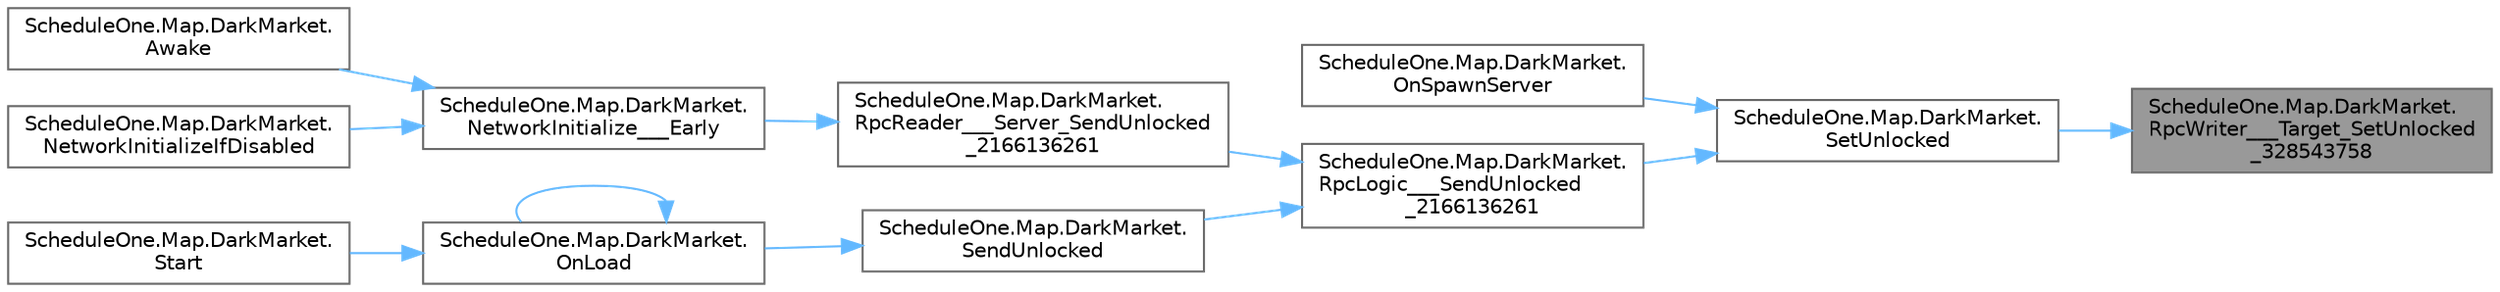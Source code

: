 digraph "ScheduleOne.Map.DarkMarket.RpcWriter___Target_SetUnlocked_328543758"
{
 // LATEX_PDF_SIZE
  bgcolor="transparent";
  edge [fontname=Helvetica,fontsize=10,labelfontname=Helvetica,labelfontsize=10];
  node [fontname=Helvetica,fontsize=10,shape=box,height=0.2,width=0.4];
  rankdir="RL";
  Node1 [id="Node000001",label="ScheduleOne.Map.DarkMarket.\lRpcWriter___Target_SetUnlocked\l_328543758",height=0.2,width=0.4,color="gray40", fillcolor="grey60", style="filled", fontcolor="black",tooltip=" "];
  Node1 -> Node2 [id="edge1_Node000001_Node000002",dir="back",color="steelblue1",style="solid",tooltip=" "];
  Node2 [id="Node000002",label="ScheduleOne.Map.DarkMarket.\lSetUnlocked",height=0.2,width=0.4,color="grey40", fillcolor="white", style="filled",URL="$class_schedule_one_1_1_map_1_1_dark_market.html#ae1f40d3705e4d131930272853b64d8c4",tooltip=" "];
  Node2 -> Node3 [id="edge2_Node000002_Node000003",dir="back",color="steelblue1",style="solid",tooltip=" "];
  Node3 [id="Node000003",label="ScheduleOne.Map.DarkMarket.\lOnSpawnServer",height=0.2,width=0.4,color="grey40", fillcolor="white", style="filled",URL="$class_schedule_one_1_1_map_1_1_dark_market.html#abb949e2c7bc92999500d02de6d214fe6",tooltip=" "];
  Node2 -> Node4 [id="edge3_Node000002_Node000004",dir="back",color="steelblue1",style="solid",tooltip=" "];
  Node4 [id="Node000004",label="ScheduleOne.Map.DarkMarket.\lRpcLogic___SendUnlocked\l_2166136261",height=0.2,width=0.4,color="grey40", fillcolor="white", style="filled",URL="$class_schedule_one_1_1_map_1_1_dark_market.html#a3d10911a1d3adab07eed6a89890adfd9",tooltip=" "];
  Node4 -> Node5 [id="edge4_Node000004_Node000005",dir="back",color="steelblue1",style="solid",tooltip=" "];
  Node5 [id="Node000005",label="ScheduleOne.Map.DarkMarket.\lRpcReader___Server_SendUnlocked\l_2166136261",height=0.2,width=0.4,color="grey40", fillcolor="white", style="filled",URL="$class_schedule_one_1_1_map_1_1_dark_market.html#a38b91066e83e74991ae249c361059742",tooltip=" "];
  Node5 -> Node6 [id="edge5_Node000005_Node000006",dir="back",color="steelblue1",style="solid",tooltip=" "];
  Node6 [id="Node000006",label="ScheduleOne.Map.DarkMarket.\lNetworkInitialize___Early",height=0.2,width=0.4,color="grey40", fillcolor="white", style="filled",URL="$class_schedule_one_1_1_map_1_1_dark_market.html#a163fe4d1c9626d773598a979aebf713f",tooltip=" "];
  Node6 -> Node7 [id="edge6_Node000006_Node000007",dir="back",color="steelblue1",style="solid",tooltip=" "];
  Node7 [id="Node000007",label="ScheduleOne.Map.DarkMarket.\lAwake",height=0.2,width=0.4,color="grey40", fillcolor="white", style="filled",URL="$class_schedule_one_1_1_map_1_1_dark_market.html#a46674abf4aec65f38e7617c56c948e19",tooltip=" "];
  Node6 -> Node8 [id="edge7_Node000006_Node000008",dir="back",color="steelblue1",style="solid",tooltip=" "];
  Node8 [id="Node000008",label="ScheduleOne.Map.DarkMarket.\lNetworkInitializeIfDisabled",height=0.2,width=0.4,color="grey40", fillcolor="white", style="filled",URL="$class_schedule_one_1_1_map_1_1_dark_market.html#a34329172270095e3b37b1999b5b9076f",tooltip=" "];
  Node4 -> Node9 [id="edge8_Node000004_Node000009",dir="back",color="steelblue1",style="solid",tooltip=" "];
  Node9 [id="Node000009",label="ScheduleOne.Map.DarkMarket.\lSendUnlocked",height=0.2,width=0.4,color="grey40", fillcolor="white", style="filled",URL="$class_schedule_one_1_1_map_1_1_dark_market.html#a27582b02e174879960458140340cc3cd",tooltip=" "];
  Node9 -> Node10 [id="edge9_Node000009_Node000010",dir="back",color="steelblue1",style="solid",tooltip=" "];
  Node10 [id="Node000010",label="ScheduleOne.Map.DarkMarket.\lOnLoad",height=0.2,width=0.4,color="grey40", fillcolor="white", style="filled",URL="$class_schedule_one_1_1_map_1_1_dark_market.html#a412f1796c632641b6deb02840e225d65",tooltip=" "];
  Node10 -> Node10 [id="edge10_Node000010_Node000010",dir="back",color="steelblue1",style="solid",tooltip=" "];
  Node10 -> Node11 [id="edge11_Node000010_Node000011",dir="back",color="steelblue1",style="solid",tooltip=" "];
  Node11 [id="Node000011",label="ScheduleOne.Map.DarkMarket.\lStart",height=0.2,width=0.4,color="grey40", fillcolor="white", style="filled",URL="$class_schedule_one_1_1_map_1_1_dark_market.html#a4fdde7a4debaea518f1901bdf4ca8718",tooltip=" "];
}
